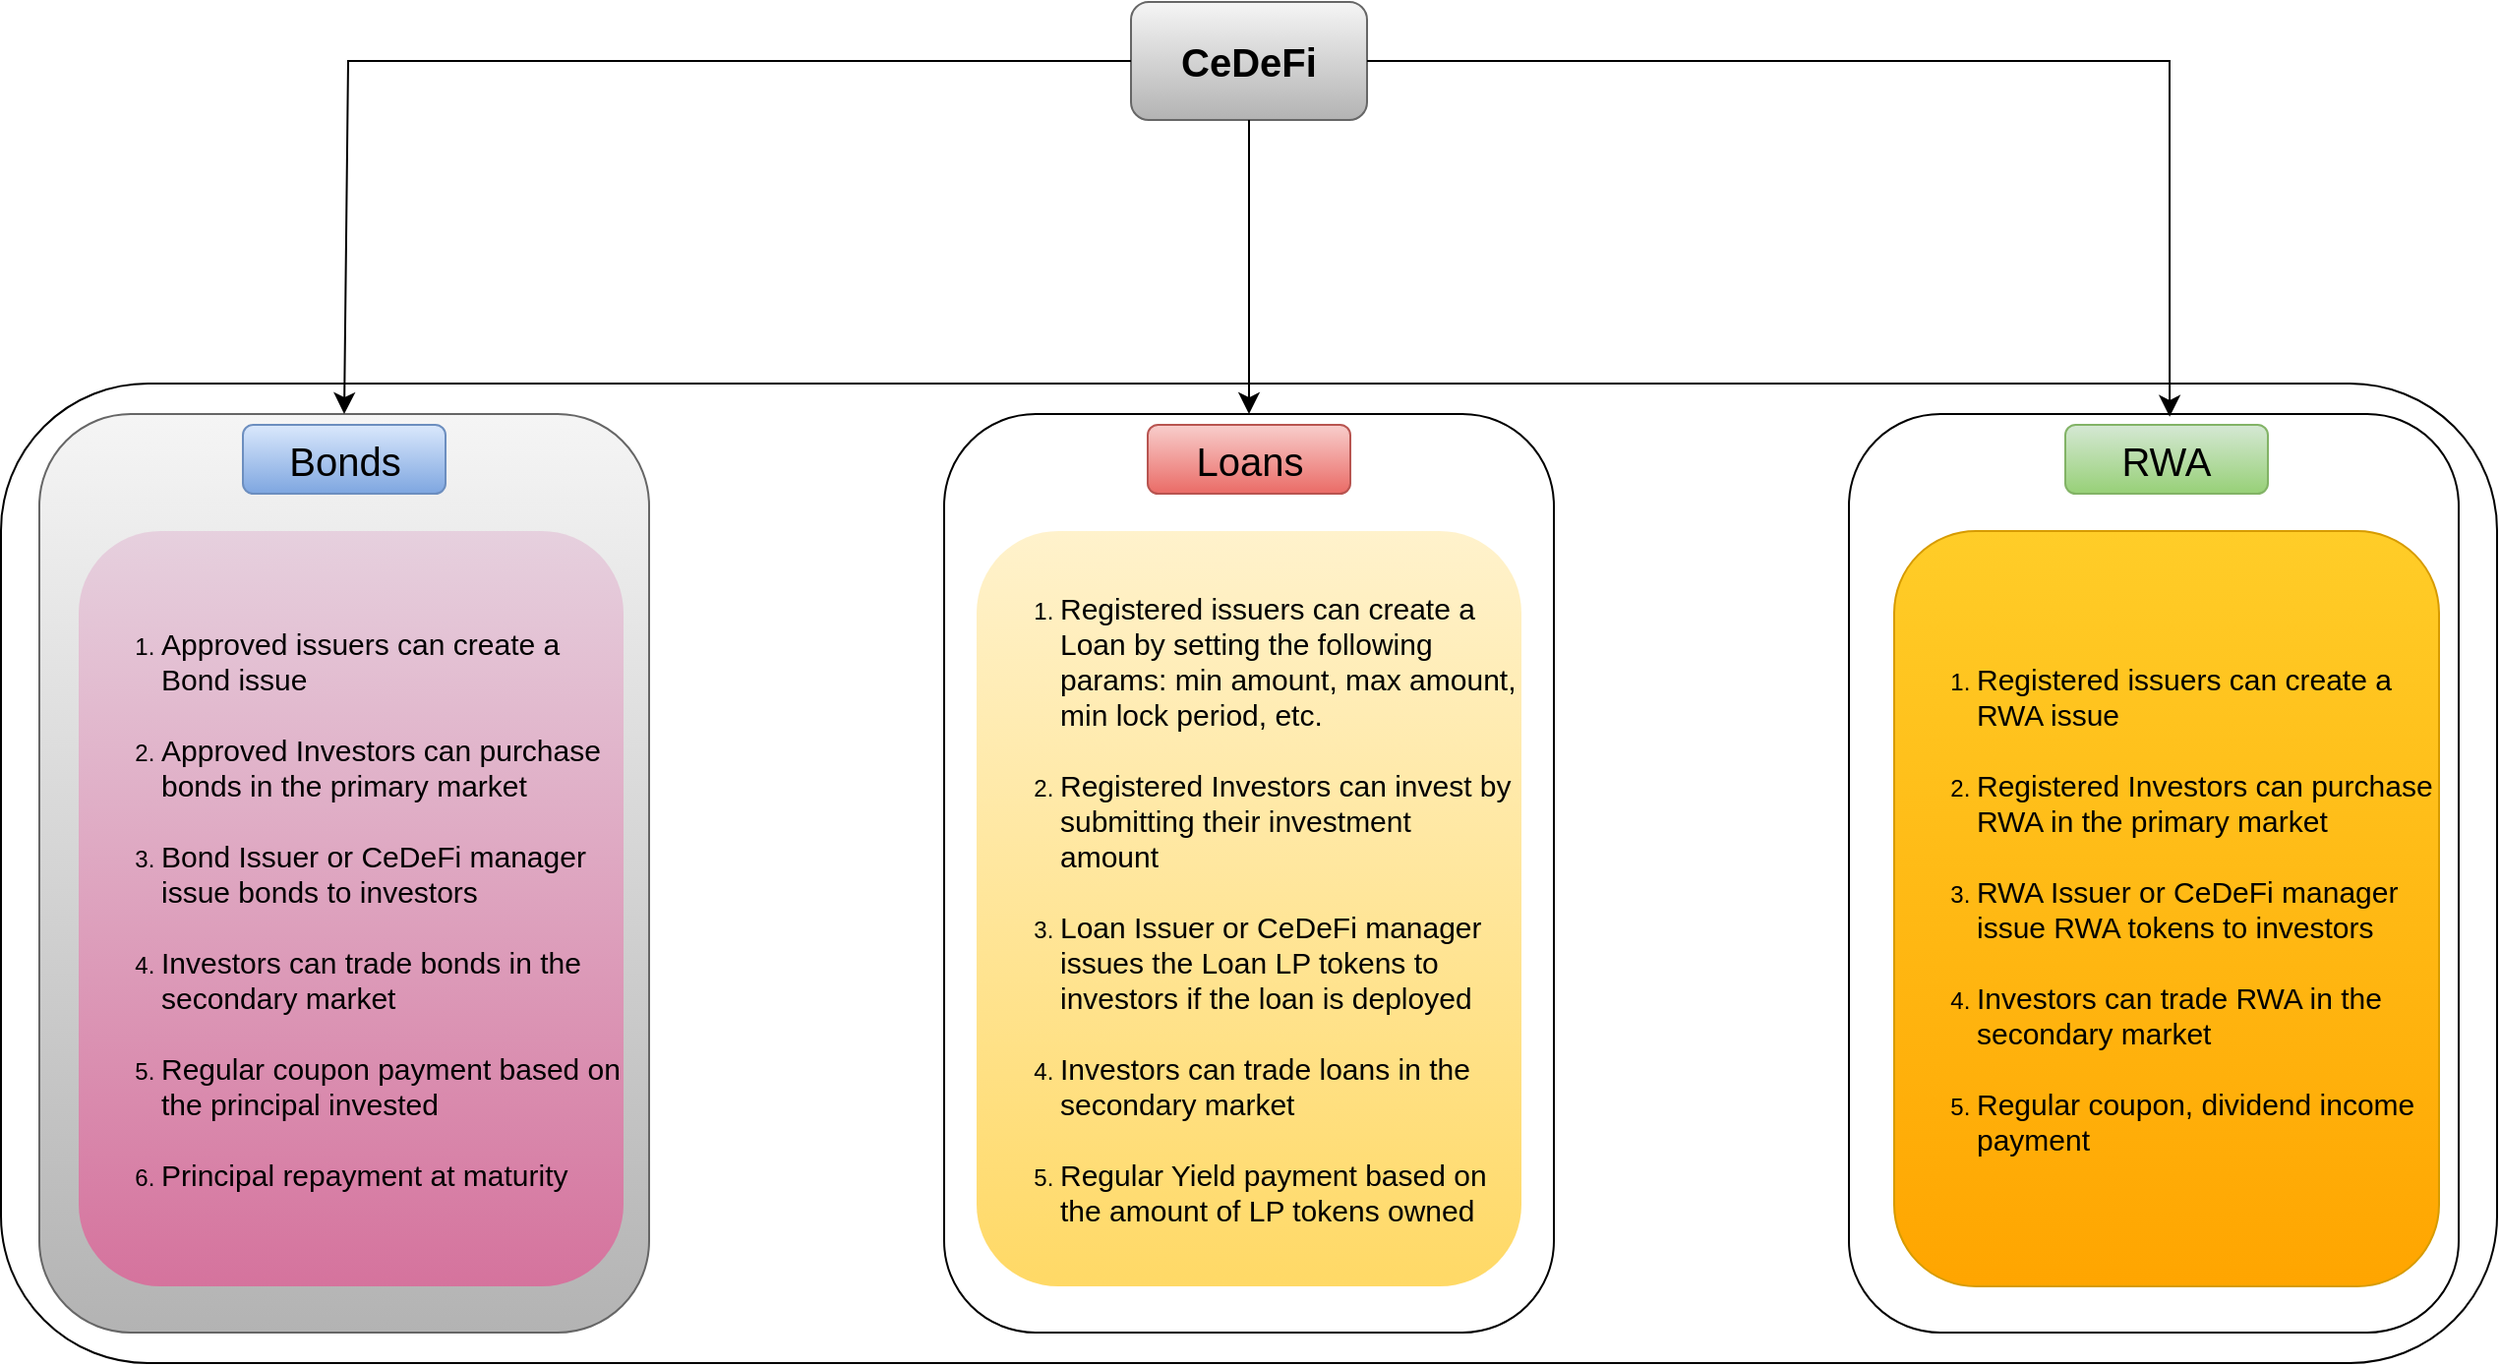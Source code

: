 <mxfile version="26.2.14">
  <diagram name="Page-1" id="bf62UW9w0KqtpKUw2RsD">
    <mxGraphModel dx="2225" dy="1258" grid="0" gridSize="10" guides="1" tooltips="1" connect="1" arrows="1" fold="1" page="0" pageScale="1" pageWidth="1500" pageHeight="800" math="0" shadow="0">
      <root>
        <mxCell id="0" />
        <mxCell id="1" parent="0" />
        <mxCell id="b0HriobLCfODPX51pv7s-1" value="&lt;font style=&quot;font-size: 20px;&quot;&gt;&lt;b&gt;CeDeFi&lt;/b&gt;&lt;/font&gt;" style="rounded=1;whiteSpace=wrap;html=1;fillColor=#f5f5f5;gradientColor=#b3b3b3;strokeColor=#666666;" vertex="1" parent="1">
          <mxGeometry x="108" y="-184" width="120" height="60" as="geometry" />
        </mxCell>
        <mxCell id="b0HriobLCfODPX51pv7s-2" value="" style="rounded=1;whiteSpace=wrap;html=1;" vertex="1" parent="1">
          <mxGeometry x="-466.5" y="10" width="1269" height="498" as="geometry" />
        </mxCell>
        <mxCell id="b0HriobLCfODPX51pv7s-3" value="" style="rounded=1;whiteSpace=wrap;html=1;fillColor=#f5f5f5;gradientColor=#b3b3b3;strokeColor=#666666;" vertex="1" parent="1">
          <mxGeometry x="-447" y="25.5" width="310" height="467" as="geometry" />
        </mxCell>
        <mxCell id="b0HriobLCfODPX51pv7s-4" value="" style="rounded=1;whiteSpace=wrap;html=1;" vertex="1" parent="1">
          <mxGeometry x="13" y="25.5" width="310" height="467" as="geometry" />
        </mxCell>
        <mxCell id="b0HriobLCfODPX51pv7s-5" value="" style="rounded=1;whiteSpace=wrap;html=1;" vertex="1" parent="1">
          <mxGeometry x="473" y="25.5" width="310" height="467" as="geometry" />
        </mxCell>
        <mxCell id="b0HriobLCfODPX51pv7s-10" style="edgeStyle=none;curved=0;rounded=0;orthogonalLoop=1;jettySize=auto;html=1;entryX=0.526;entryY=0.003;entryDx=0;entryDy=0;entryPerimeter=0;fontSize=12;startSize=8;endSize=8;exitX=1;exitY=0.5;exitDx=0;exitDy=0;" edge="1" parent="1" source="b0HriobLCfODPX51pv7s-1" target="b0HriobLCfODPX51pv7s-5">
          <mxGeometry relative="1" as="geometry">
            <Array as="points">
              <mxPoint x="636" y="-154" />
            </Array>
          </mxGeometry>
        </mxCell>
        <mxCell id="b0HriobLCfODPX51pv7s-8" style="edgeStyle=none;curved=0;rounded=0;orthogonalLoop=1;jettySize=auto;html=1;exitX=0;exitY=0.5;exitDx=0;exitDy=0;entryX=0.5;entryY=0;entryDx=0;entryDy=0;fontSize=12;startSize=8;endSize=8;" edge="1" parent="1" source="b0HriobLCfODPX51pv7s-1" target="b0HriobLCfODPX51pv7s-3">
          <mxGeometry relative="1" as="geometry">
            <Array as="points">
              <mxPoint x="-290" y="-154" />
            </Array>
          </mxGeometry>
        </mxCell>
        <mxCell id="b0HriobLCfODPX51pv7s-13" value="&lt;font style=&quot;font-size: 20px;&quot;&gt;Bonds&lt;/font&gt;" style="rounded=1;whiteSpace=wrap;html=1;fillColor=#dae8fc;gradientColor=#7ea6e0;strokeColor=#6c8ebf;" vertex="1" parent="1">
          <mxGeometry x="-343.5" y="31" width="103" height="35" as="geometry" />
        </mxCell>
        <mxCell id="b0HriobLCfODPX51pv7s-14" value="&lt;font style=&quot;font-size: 20px;&quot;&gt;Loans&lt;/font&gt;" style="rounded=1;whiteSpace=wrap;html=1;fillColor=#f8cecc;gradientColor=#ea6b66;strokeColor=#b85450;" vertex="1" parent="1">
          <mxGeometry x="116.5" y="31" width="103" height="35" as="geometry" />
        </mxCell>
        <mxCell id="b0HriobLCfODPX51pv7s-15" value="&lt;font style=&quot;font-size: 20px;&quot;&gt;RWA&lt;/font&gt;" style="rounded=1;whiteSpace=wrap;html=1;fillColor=#d5e8d4;gradientColor=#97d077;strokeColor=#82b366;" vertex="1" parent="1">
          <mxGeometry x="583" y="31" width="103" height="35" as="geometry" />
        </mxCell>
        <mxCell id="b0HriobLCfODPX51pv7s-16" value="&lt;ol&gt;&lt;li&gt;&lt;font style=&quot;font-size: 15px;&quot;&gt;Approved issuers can create a Bond issue&lt;br&gt;&lt;br&gt;&lt;/font&gt;&lt;/li&gt;&lt;li&gt;&lt;font style=&quot;font-size: 15px;&quot;&gt;Approved Investors can purchase bonds in the primary market&lt;br&gt;&lt;br&gt;&lt;/font&gt;&lt;/li&gt;&lt;li&gt;&lt;font style=&quot;font-size: 15px;&quot;&gt;Bond Issuer or CeDeFi manager issue bonds to investors&lt;br&gt;&lt;br&gt;&lt;/font&gt;&lt;/li&gt;&lt;li&gt;&lt;font style=&quot;font-size: 15px;&quot;&gt;Investors can trade bonds in the secondary market&lt;br&gt;&lt;br&gt;&lt;/font&gt;&lt;/li&gt;&lt;li&gt;&lt;font style=&quot;font-size: 15px;&quot;&gt;Regular coupon payment based on the principal invested&lt;br&gt;&lt;br&gt;&lt;/font&gt;&lt;/li&gt;&lt;li&gt;&lt;font style=&quot;font-size: 15px;&quot;&gt;Principal repayment at maturity&lt;/font&gt;&lt;/li&gt;&lt;/ol&gt;" style="rounded=1;whiteSpace=wrap;html=1;align=left;strokeColor=none;fillColor=#e6d0de;gradientColor=#d5739d;" vertex="1" parent="1">
          <mxGeometry x="-427" y="85" width="277" height="384" as="geometry" />
        </mxCell>
        <mxCell id="b0HriobLCfODPX51pv7s-17" value="&lt;ol&gt;&lt;li&gt;&lt;font style=&quot;font-size: 15px;&quot;&gt;Registered issuers can create a Loan by setting the following params: min amount, max amount, min lock period, etc.&lt;br&gt;&lt;br&gt;&lt;/font&gt;&lt;/li&gt;&lt;li&gt;&lt;font style=&quot;font-size: 15px;&quot;&gt;Registered Investors can invest by submitting their investment amount&amp;nbsp;&lt;br&gt;&lt;br&gt;&lt;/font&gt;&lt;/li&gt;&lt;li&gt;&lt;font style=&quot;font-size: 15px;&quot;&gt;Loan Issuer or CeDeFi manager issues the Loan LP tokens to investors if the loan is deployed&lt;br&gt;&lt;br&gt;&lt;/font&gt;&lt;/li&gt;&lt;li&gt;&lt;font style=&quot;font-size: 15px;&quot;&gt;Investors can trade loans in the secondary market&lt;br&gt;&lt;br&gt;&lt;/font&gt;&lt;/li&gt;&lt;li&gt;&lt;font style=&quot;font-size: 15px;&quot;&gt;Regular Yield payment based on the amount of LP tokens owned&lt;br&gt;&lt;/font&gt;&lt;/li&gt;&lt;/ol&gt;" style="rounded=1;whiteSpace=wrap;html=1;align=left;fillColor=#fff2cc;gradientColor=#ffd966;strokeColor=none;" vertex="1" parent="1">
          <mxGeometry x="29.5" y="85" width="277" height="384" as="geometry" />
        </mxCell>
        <mxCell id="b0HriobLCfODPX51pv7s-11" style="edgeStyle=none;curved=1;rounded=0;orthogonalLoop=1;jettySize=auto;html=1;fontSize=12;startSize=8;endSize=8;" edge="1" parent="1" source="b0HriobLCfODPX51pv7s-1" target="b0HriobLCfODPX51pv7s-4">
          <mxGeometry relative="1" as="geometry" />
        </mxCell>
        <mxCell id="b0HriobLCfODPX51pv7s-18" value="&lt;ol&gt;&lt;li&gt;&lt;font style=&quot;font-size: 15px;&quot;&gt;Registered issuers can create a RWA issue&lt;br&gt;&lt;br&gt;&lt;/font&gt;&lt;/li&gt;&lt;li&gt;&lt;font style=&quot;font-size: 15px;&quot;&gt;Registered Investors can purchase RWA in the primary market&lt;br&gt;&lt;br&gt;&lt;/font&gt;&lt;/li&gt;&lt;li&gt;&lt;font style=&quot;font-size: 15px;&quot;&gt;RWA Issuer or CeDeFi manager issue RWA tokens to investors&lt;br&gt;&lt;br&gt;&lt;/font&gt;&lt;/li&gt;&lt;li&gt;&lt;font style=&quot;font-size: 15px;&quot;&gt;Investors can trade RWA in the secondary market&lt;br&gt;&lt;br&gt;&lt;/font&gt;&lt;/li&gt;&lt;li&gt;&lt;font style=&quot;font-size: 15px;&quot;&gt;Regular coupon, dividend income payment&lt;/font&gt;&lt;/li&gt;&lt;/ol&gt;" style="rounded=1;whiteSpace=wrap;html=1;align=left;fillColor=#ffcd28;gradientColor=#ffa500;strokeColor=#d79b00;" vertex="1" parent="1">
          <mxGeometry x="496" y="85" width="277" height="384" as="geometry" />
        </mxCell>
      </root>
    </mxGraphModel>
  </diagram>
</mxfile>
